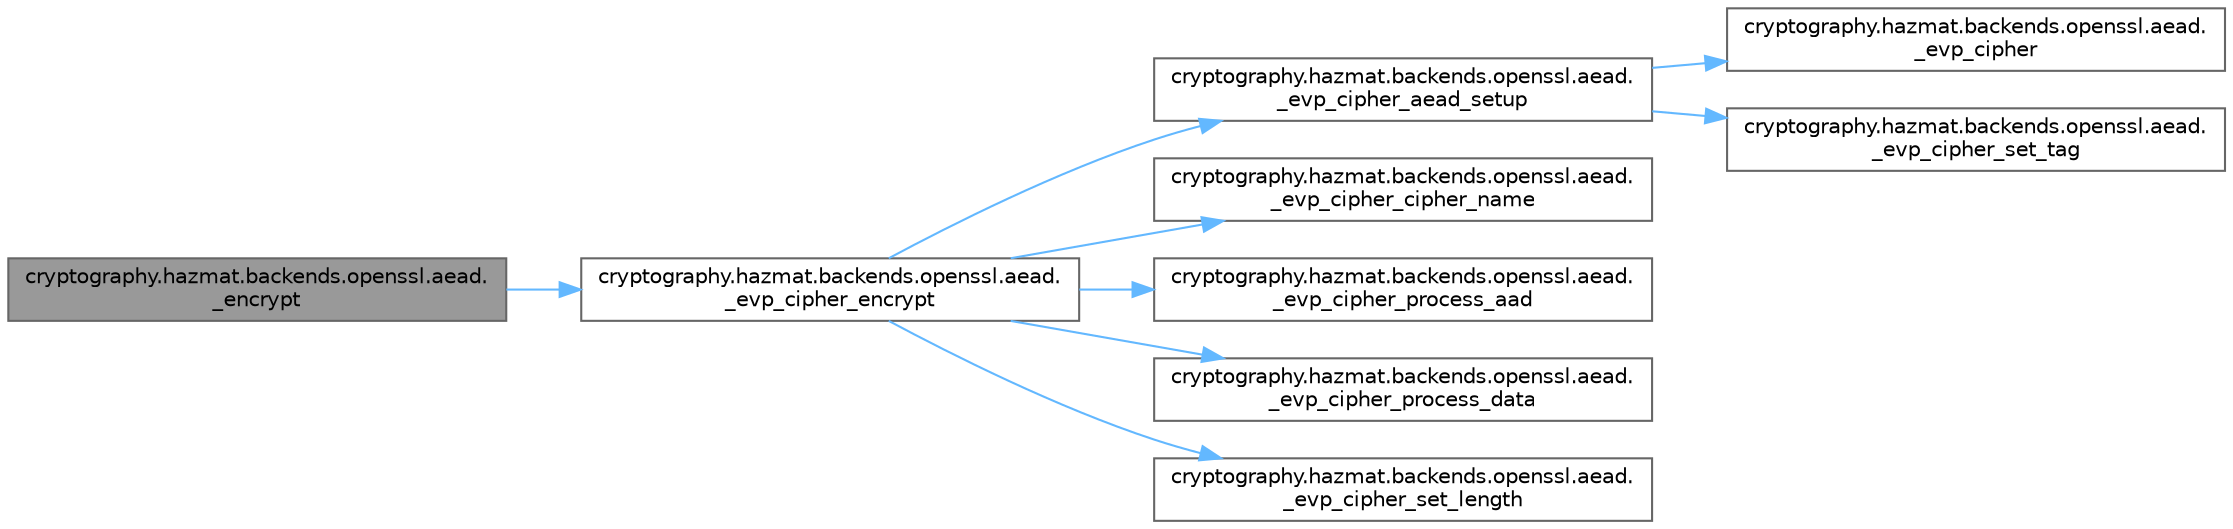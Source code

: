 digraph "cryptography.hazmat.backends.openssl.aead._encrypt"
{
 // LATEX_PDF_SIZE
  bgcolor="transparent";
  edge [fontname=Helvetica,fontsize=10,labelfontname=Helvetica,labelfontsize=10];
  node [fontname=Helvetica,fontsize=10,shape=box,height=0.2,width=0.4];
  rankdir="LR";
  Node1 [id="Node000001",label="cryptography.hazmat.backends.openssl.aead.\l_encrypt",height=0.2,width=0.4,color="gray40", fillcolor="grey60", style="filled", fontcolor="black",tooltip=" "];
  Node1 -> Node2 [id="edge1_Node000001_Node000002",color="steelblue1",style="solid",tooltip=" "];
  Node2 [id="Node000002",label="cryptography.hazmat.backends.openssl.aead.\l_evp_cipher_encrypt",height=0.2,width=0.4,color="grey40", fillcolor="white", style="filled",URL="$namespacecryptography_1_1hazmat_1_1backends_1_1openssl_1_1aead.html#a2f73f7dc7f43e1504c086cafdddbe0ea",tooltip=" "];
  Node2 -> Node3 [id="edge2_Node000002_Node000003",color="steelblue1",style="solid",tooltip=" "];
  Node3 [id="Node000003",label="cryptography.hazmat.backends.openssl.aead.\l_evp_cipher_aead_setup",height=0.2,width=0.4,color="grey40", fillcolor="white", style="filled",URL="$namespacecryptography_1_1hazmat_1_1backends_1_1openssl_1_1aead.html#a47a90d8047156604870d0ede06b9aa7e",tooltip=" "];
  Node3 -> Node4 [id="edge3_Node000003_Node000004",color="steelblue1",style="solid",tooltip=" "];
  Node4 [id="Node000004",label="cryptography.hazmat.backends.openssl.aead.\l_evp_cipher",height=0.2,width=0.4,color="grey40", fillcolor="white", style="filled",URL="$namespacecryptography_1_1hazmat_1_1backends_1_1openssl_1_1aead.html#a7648d086b709c30845647033f7994c6d",tooltip=" "];
  Node3 -> Node5 [id="edge4_Node000003_Node000005",color="steelblue1",style="solid",tooltip=" "];
  Node5 [id="Node000005",label="cryptography.hazmat.backends.openssl.aead.\l_evp_cipher_set_tag",height=0.2,width=0.4,color="grey40", fillcolor="white", style="filled",URL="$namespacecryptography_1_1hazmat_1_1backends_1_1openssl_1_1aead.html#a89f04fe619b45b820b711e2244317434",tooltip=" "];
  Node2 -> Node6 [id="edge5_Node000002_Node000006",color="steelblue1",style="solid",tooltip=" "];
  Node6 [id="Node000006",label="cryptography.hazmat.backends.openssl.aead.\l_evp_cipher_cipher_name",height=0.2,width=0.4,color="grey40", fillcolor="white", style="filled",URL="$namespacecryptography_1_1hazmat_1_1backends_1_1openssl_1_1aead.html#aa1b5db03b12214b240bda0b7f5a7fdc2",tooltip=" "];
  Node2 -> Node7 [id="edge6_Node000002_Node000007",color="steelblue1",style="solid",tooltip=" "];
  Node7 [id="Node000007",label="cryptography.hazmat.backends.openssl.aead.\l_evp_cipher_process_aad",height=0.2,width=0.4,color="grey40", fillcolor="white", style="filled",URL="$namespacecryptography_1_1hazmat_1_1backends_1_1openssl_1_1aead.html#a37bedc9af6ed0a1ce9b219961c00b7d6",tooltip=" "];
  Node2 -> Node8 [id="edge7_Node000002_Node000008",color="steelblue1",style="solid",tooltip=" "];
  Node8 [id="Node000008",label="cryptography.hazmat.backends.openssl.aead.\l_evp_cipher_process_data",height=0.2,width=0.4,color="grey40", fillcolor="white", style="filled",URL="$namespacecryptography_1_1hazmat_1_1backends_1_1openssl_1_1aead.html#aee1c103acf43b586b37d768e380f6571",tooltip=" "];
  Node2 -> Node9 [id="edge8_Node000002_Node000009",color="steelblue1",style="solid",tooltip=" "];
  Node9 [id="Node000009",label="cryptography.hazmat.backends.openssl.aead.\l_evp_cipher_set_length",height=0.2,width=0.4,color="grey40", fillcolor="white", style="filled",URL="$namespacecryptography_1_1hazmat_1_1backends_1_1openssl_1_1aead.html#abb739a052bd20405a252c70713105016",tooltip=" "];
}
